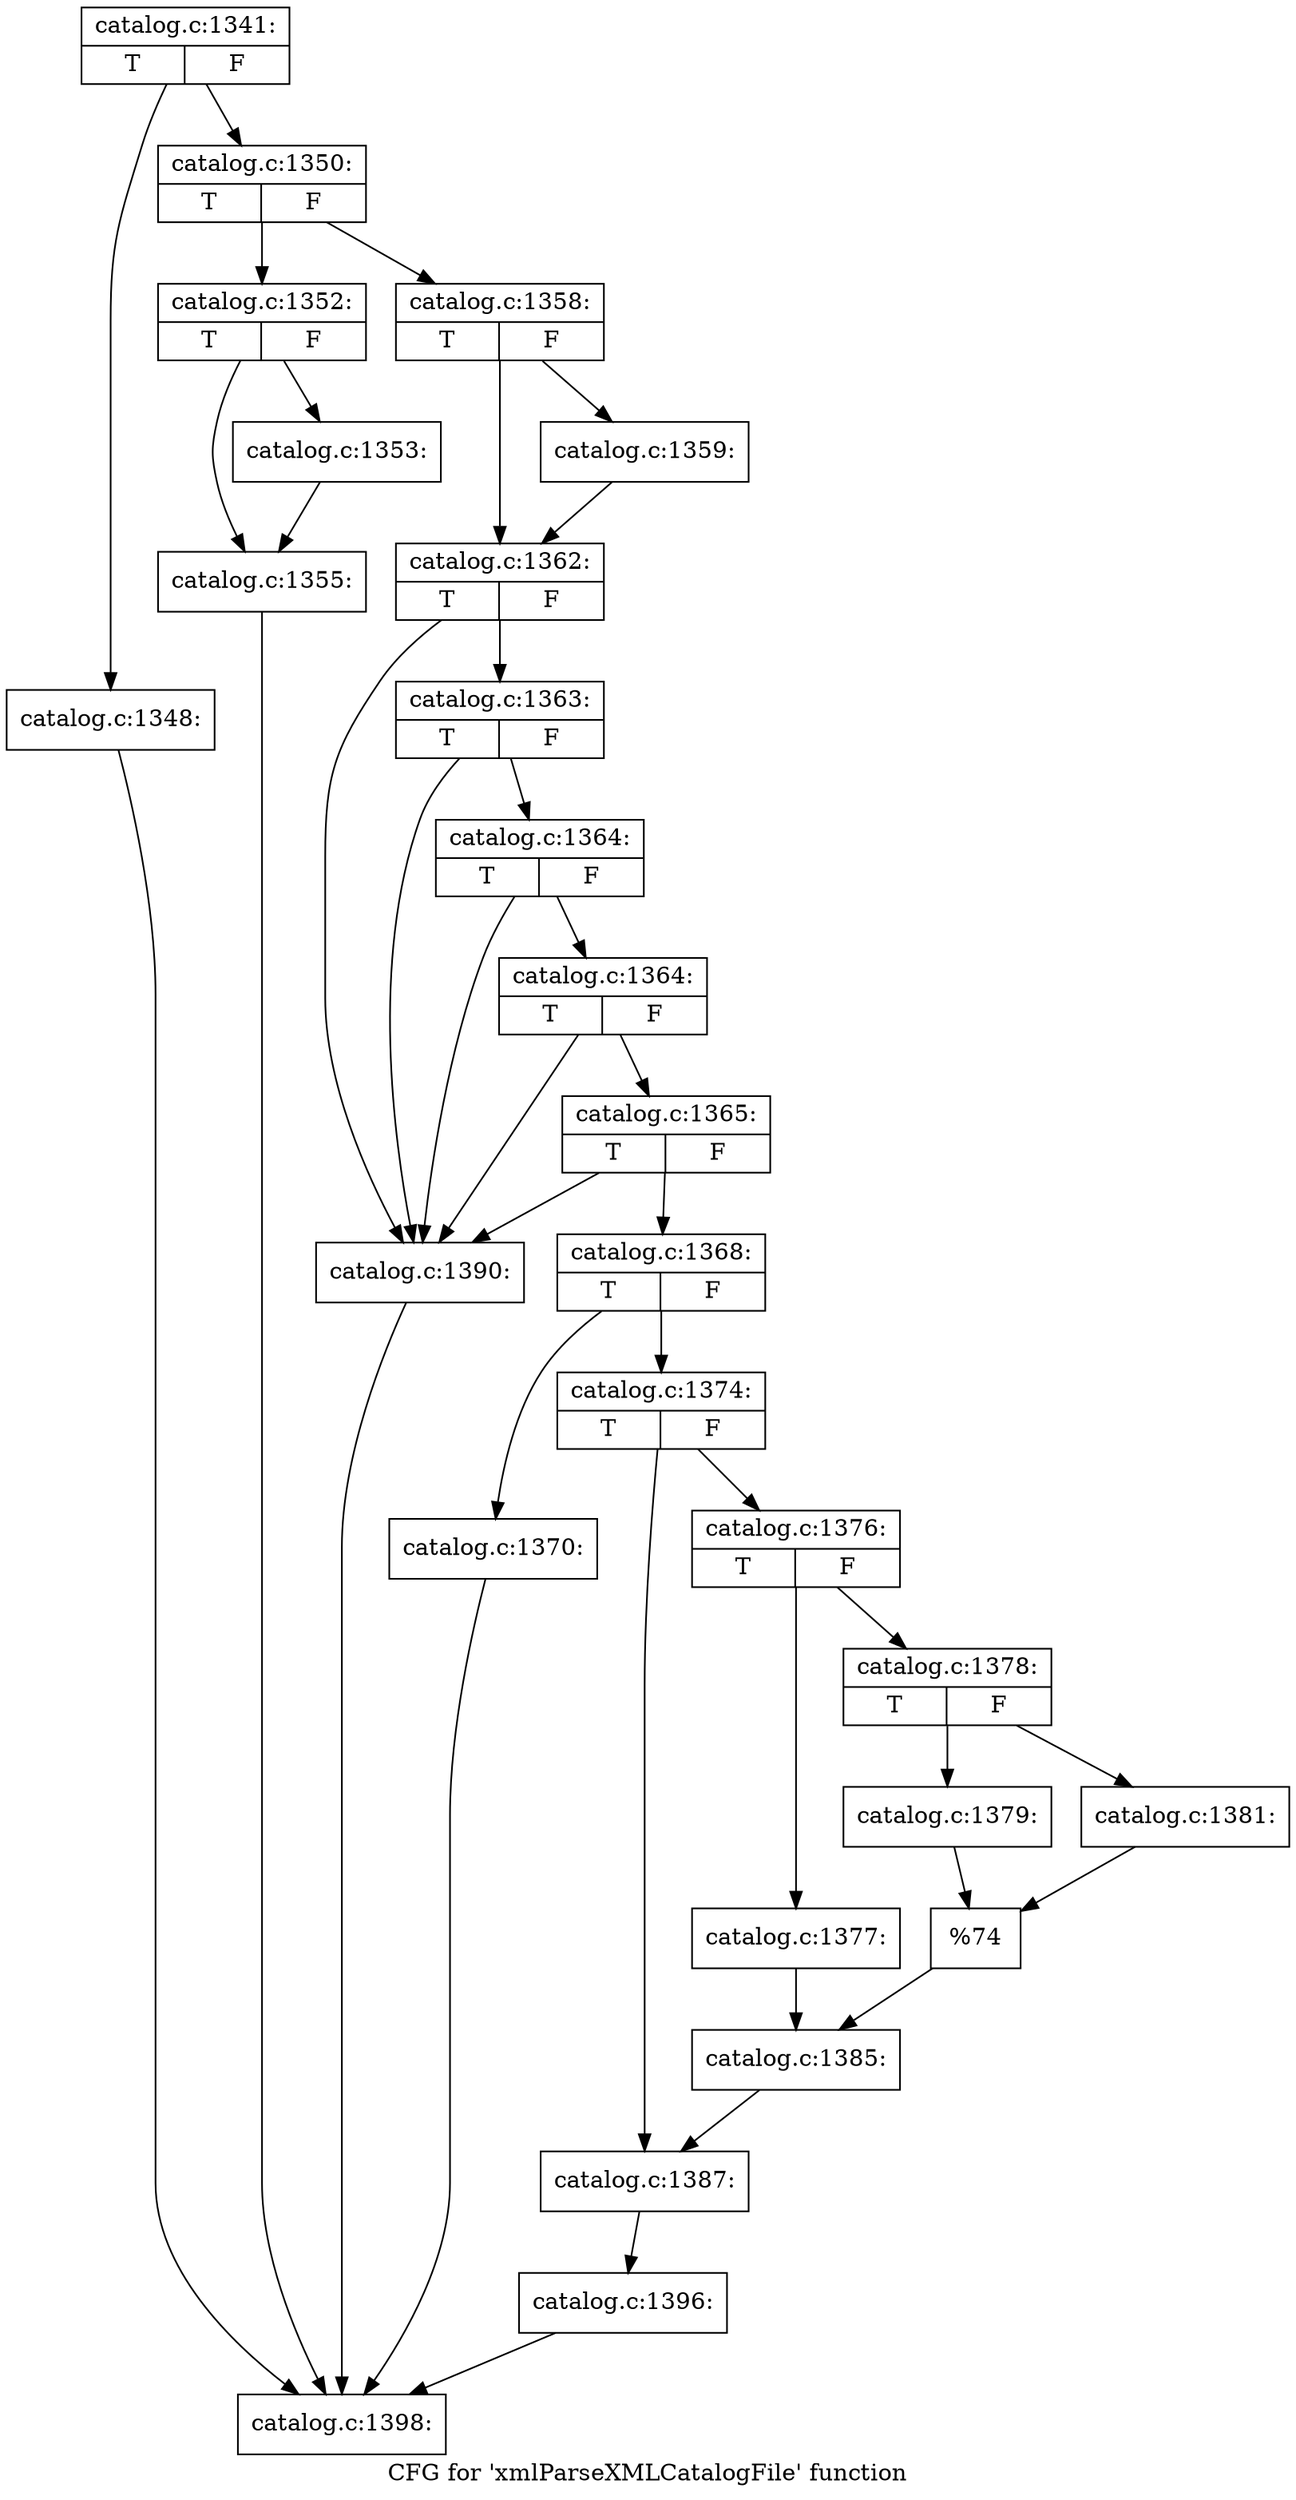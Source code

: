 digraph "CFG for 'xmlParseXMLCatalogFile' function" {
	label="CFG for 'xmlParseXMLCatalogFile' function";

	Node0x3a0a2e0 [shape=record,label="{catalog.c:1341:|{<s0>T|<s1>F}}"];
	Node0x3a0a2e0 -> Node0x3a14d90;
	Node0x3a0a2e0 -> Node0x3a14de0;
	Node0x3a14d90 [shape=record,label="{catalog.c:1348:}"];
	Node0x3a14d90 -> Node0x3a13b00;
	Node0x3a14de0 [shape=record,label="{catalog.c:1350:|{<s0>T|<s1>F}}"];
	Node0x3a14de0 -> Node0x3a154a0;
	Node0x3a14de0 -> Node0x3a154f0;
	Node0x3a154a0 [shape=record,label="{catalog.c:1352:|{<s0>T|<s1>F}}"];
	Node0x3a154a0 -> Node0x3a158b0;
	Node0x3a154a0 -> Node0x3a15900;
	Node0x3a158b0 [shape=record,label="{catalog.c:1353:}"];
	Node0x3a158b0 -> Node0x3a15900;
	Node0x3a15900 [shape=record,label="{catalog.c:1355:}"];
	Node0x3a15900 -> Node0x3a13b00;
	Node0x3a154f0 [shape=record,label="{catalog.c:1358:|{<s0>T|<s1>F}}"];
	Node0x3a154f0 -> Node0x3a16260;
	Node0x3a154f0 -> Node0x3a162b0;
	Node0x3a16260 [shape=record,label="{catalog.c:1359:}"];
	Node0x3a16260 -> Node0x3a162b0;
	Node0x3a162b0 [shape=record,label="{catalog.c:1362:|{<s0>T|<s1>F}}"];
	Node0x3a162b0 -> Node0x3a17a70;
	Node0x3a162b0 -> Node0x3a17930;
	Node0x3a17a70 [shape=record,label="{catalog.c:1363:|{<s0>T|<s1>F}}"];
	Node0x3a17a70 -> Node0x3a17a20;
	Node0x3a17a70 -> Node0x3a17930;
	Node0x3a17a20 [shape=record,label="{catalog.c:1364:|{<s0>T|<s1>F}}"];
	Node0x3a17a20 -> Node0x3a179d0;
	Node0x3a17a20 -> Node0x3a17930;
	Node0x3a179d0 [shape=record,label="{catalog.c:1364:|{<s0>T|<s1>F}}"];
	Node0x3a179d0 -> Node0x3a17980;
	Node0x3a179d0 -> Node0x3a17930;
	Node0x3a17980 [shape=record,label="{catalog.c:1365:|{<s0>T|<s1>F}}"];
	Node0x3a17980 -> Node0x3a17080;
	Node0x3a17980 -> Node0x3a17930;
	Node0x3a17080 [shape=record,label="{catalog.c:1368:|{<s0>T|<s1>F}}"];
	Node0x3a17080 -> Node0x3a191d0;
	Node0x3a17080 -> Node0x3a19220;
	Node0x3a191d0 [shape=record,label="{catalog.c:1370:}"];
	Node0x3a191d0 -> Node0x3a13b00;
	Node0x3a19220 [shape=record,label="{catalog.c:1374:|{<s0>T|<s1>F}}"];
	Node0x3a19220 -> Node0x3a19c70;
	Node0x3a19220 -> Node0x3a19f60;
	Node0x3a19c70 [shape=record,label="{catalog.c:1376:|{<s0>T|<s1>F}}"];
	Node0x3a19c70 -> Node0x3a1a320;
	Node0x3a19c70 -> Node0x3a1a3c0;
	Node0x3a1a320 [shape=record,label="{catalog.c:1377:}"];
	Node0x3a1a320 -> Node0x3a1a370;
	Node0x3a1a3c0 [shape=record,label="{catalog.c:1378:|{<s0>T|<s1>F}}"];
	Node0x3a1a3c0 -> Node0x3a1a860;
	Node0x3a1a3c0 -> Node0x3a1a900;
	Node0x3a1a860 [shape=record,label="{catalog.c:1379:}"];
	Node0x3a1a860 -> Node0x3a1a8b0;
	Node0x3a1a900 [shape=record,label="{catalog.c:1381:}"];
	Node0x3a1a900 -> Node0x3a1a8b0;
	Node0x3a1a8b0 [shape=record,label="{%74}"];
	Node0x3a1a8b0 -> Node0x3a1a370;
	Node0x3a1a370 [shape=record,label="{catalog.c:1385:}"];
	Node0x3a1a370 -> Node0x3a19f60;
	Node0x3a19f60 [shape=record,label="{catalog.c:1387:}"];
	Node0x3a19f60 -> Node0x3a173b0;
	Node0x3a17930 [shape=record,label="{catalog.c:1390:}"];
	Node0x3a17930 -> Node0x3a13b00;
	Node0x3a173b0 [shape=record,label="{catalog.c:1396:}"];
	Node0x3a173b0 -> Node0x3a13b00;
	Node0x3a13b00 [shape=record,label="{catalog.c:1398:}"];
}
